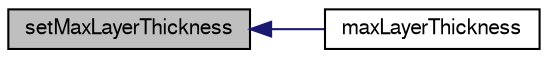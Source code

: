 digraph "setMaxLayerThickness"
{
  bgcolor="transparent";
  edge [fontname="FreeSans",fontsize="10",labelfontname="FreeSans",labelfontsize="10"];
  node [fontname="FreeSans",fontsize="10",shape=record];
  rankdir="LR";
  Node319 [label="setMaxLayerThickness",height=0.2,width=0.4,color="black", fillcolor="grey75", style="filled", fontcolor="black"];
  Node319 -> Node320 [dir="back",color="midnightblue",fontsize="10",style="solid",fontname="FreeSans"];
  Node320 [label="maxLayerThickness",height=0.2,width=0.4,color="black",URL="$a21462.html#a2734f28fb879bab0cac3c14fa114cd09",tooltip="Return max layer thickness which triggers removal. "];
}
